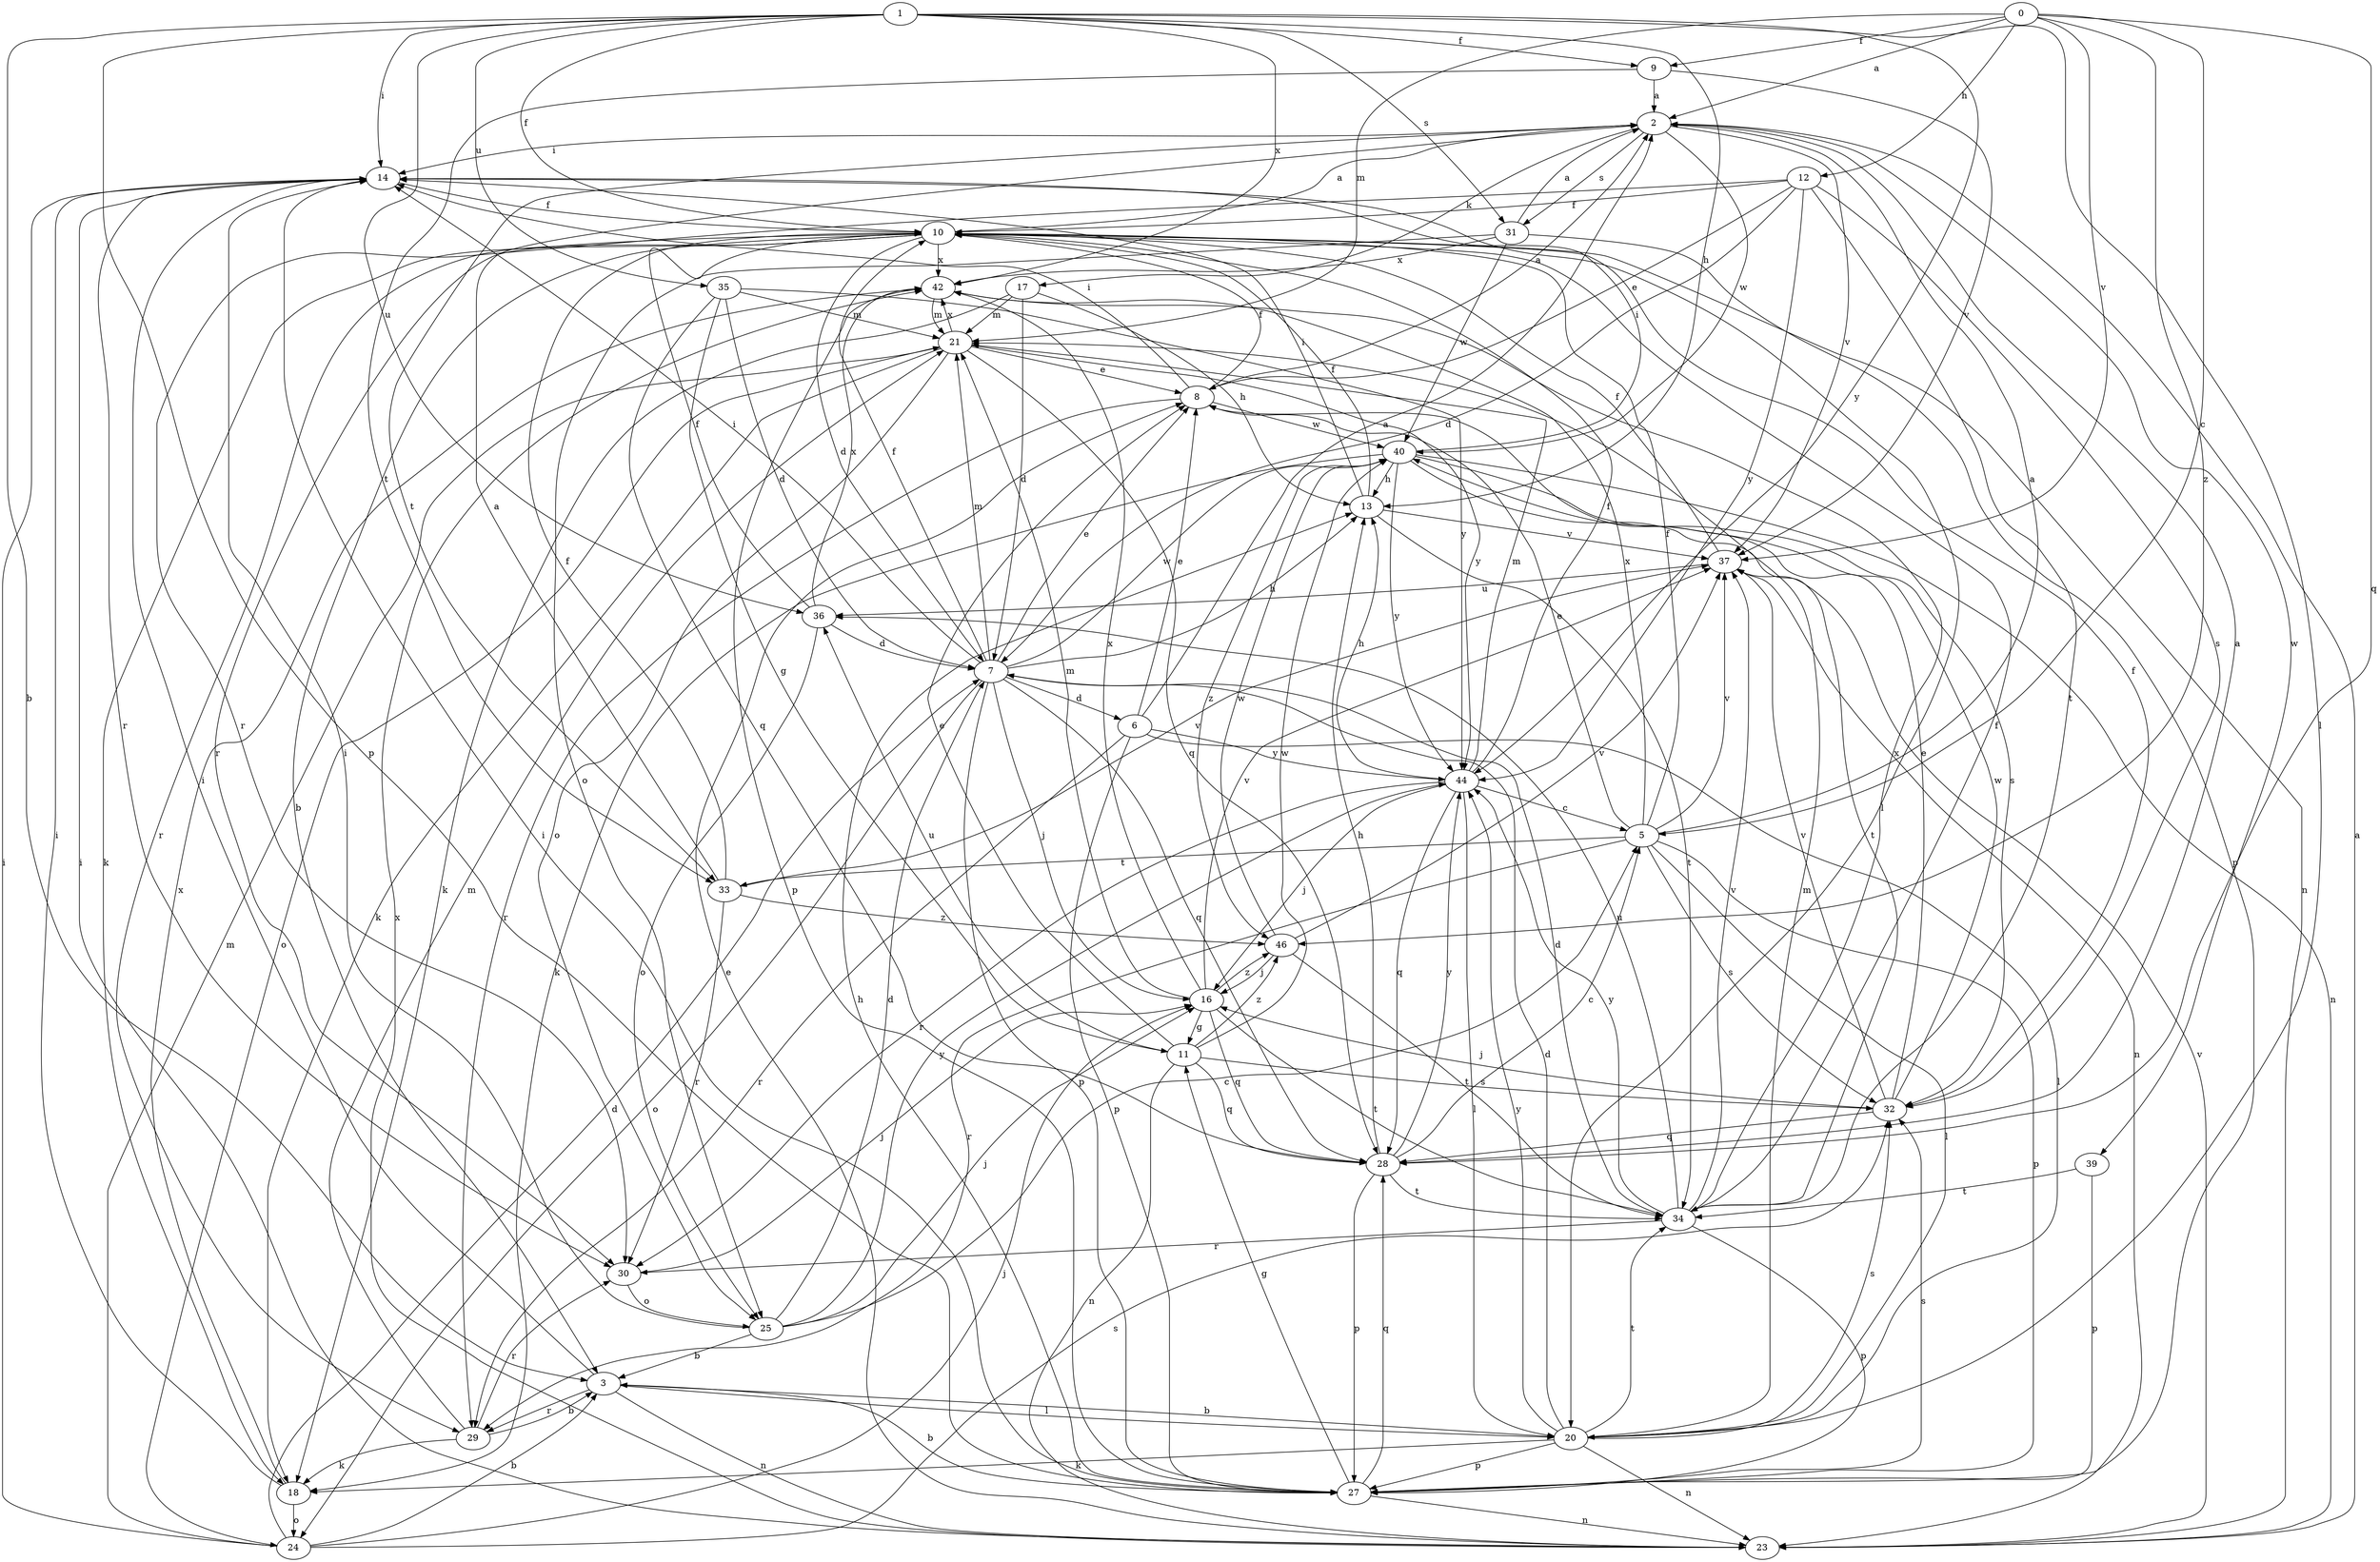 strict digraph  {
0;
1;
2;
3;
5;
6;
7;
8;
9;
10;
11;
12;
13;
14;
16;
17;
18;
20;
21;
23;
24;
25;
27;
28;
29;
30;
31;
32;
33;
34;
35;
36;
37;
39;
40;
42;
44;
46;
0 -> 2  [label=a];
0 -> 5  [label=c];
0 -> 9  [label=f];
0 -> 12  [label=h];
0 -> 21  [label=m];
0 -> 28  [label=q];
0 -> 37  [label=v];
0 -> 46  [label=z];
1 -> 3  [label=b];
1 -> 9  [label=f];
1 -> 10  [label=f];
1 -> 13  [label=h];
1 -> 14  [label=i];
1 -> 20  [label=l];
1 -> 27  [label=p];
1 -> 31  [label=s];
1 -> 35  [label=u];
1 -> 36  [label=u];
1 -> 42  [label=x];
1 -> 44  [label=y];
2 -> 14  [label=i];
2 -> 17  [label=k];
2 -> 31  [label=s];
2 -> 33  [label=t];
2 -> 37  [label=v];
2 -> 39  [label=w];
2 -> 40  [label=w];
3 -> 14  [label=i];
3 -> 20  [label=l];
3 -> 23  [label=n];
3 -> 29  [label=r];
5 -> 2  [label=a];
5 -> 8  [label=e];
5 -> 10  [label=f];
5 -> 20  [label=l];
5 -> 27  [label=p];
5 -> 29  [label=r];
5 -> 32  [label=s];
5 -> 33  [label=t];
5 -> 37  [label=v];
5 -> 42  [label=x];
6 -> 2  [label=a];
6 -> 8  [label=e];
6 -> 20  [label=l];
6 -> 27  [label=p];
6 -> 29  [label=r];
6 -> 44  [label=y];
7 -> 6  [label=d];
7 -> 8  [label=e];
7 -> 10  [label=f];
7 -> 13  [label=h];
7 -> 14  [label=i];
7 -> 16  [label=j];
7 -> 21  [label=m];
7 -> 24  [label=o];
7 -> 27  [label=p];
7 -> 28  [label=q];
7 -> 40  [label=w];
8 -> 2  [label=a];
8 -> 10  [label=f];
8 -> 14  [label=i];
8 -> 29  [label=r];
8 -> 40  [label=w];
9 -> 2  [label=a];
9 -> 33  [label=t];
9 -> 37  [label=v];
10 -> 2  [label=a];
10 -> 3  [label=b];
10 -> 7  [label=d];
10 -> 18  [label=k];
10 -> 23  [label=n];
10 -> 29  [label=r];
10 -> 30  [label=r];
10 -> 42  [label=x];
11 -> 8  [label=e];
11 -> 23  [label=n];
11 -> 28  [label=q];
11 -> 32  [label=s];
11 -> 36  [label=u];
11 -> 40  [label=w];
11 -> 46  [label=z];
12 -> 7  [label=d];
12 -> 8  [label=e];
12 -> 10  [label=f];
12 -> 30  [label=r];
12 -> 32  [label=s];
12 -> 34  [label=t];
12 -> 44  [label=y];
13 -> 10  [label=f];
13 -> 14  [label=i];
13 -> 34  [label=t];
13 -> 37  [label=v];
14 -> 10  [label=f];
14 -> 20  [label=l];
14 -> 30  [label=r];
16 -> 11  [label=g];
16 -> 21  [label=m];
16 -> 28  [label=q];
16 -> 34  [label=t];
16 -> 37  [label=v];
16 -> 42  [label=x];
16 -> 46  [label=z];
17 -> 7  [label=d];
17 -> 13  [label=h];
17 -> 18  [label=k];
17 -> 21  [label=m];
18 -> 14  [label=i];
18 -> 24  [label=o];
18 -> 42  [label=x];
20 -> 3  [label=b];
20 -> 7  [label=d];
20 -> 18  [label=k];
20 -> 21  [label=m];
20 -> 23  [label=n];
20 -> 27  [label=p];
20 -> 32  [label=s];
20 -> 34  [label=t];
20 -> 44  [label=y];
21 -> 8  [label=e];
21 -> 18  [label=k];
21 -> 24  [label=o];
21 -> 25  [label=o];
21 -> 28  [label=q];
21 -> 42  [label=x];
21 -> 44  [label=y];
23 -> 2  [label=a];
23 -> 8  [label=e];
23 -> 14  [label=i];
23 -> 37  [label=v];
23 -> 42  [label=x];
24 -> 3  [label=b];
24 -> 7  [label=d];
24 -> 14  [label=i];
24 -> 16  [label=j];
24 -> 21  [label=m];
24 -> 32  [label=s];
25 -> 3  [label=b];
25 -> 5  [label=c];
25 -> 7  [label=d];
25 -> 14  [label=i];
25 -> 16  [label=j];
25 -> 44  [label=y];
27 -> 3  [label=b];
27 -> 11  [label=g];
27 -> 13  [label=h];
27 -> 14  [label=i];
27 -> 23  [label=n];
27 -> 28  [label=q];
27 -> 32  [label=s];
28 -> 2  [label=a];
28 -> 5  [label=c];
28 -> 13  [label=h];
28 -> 27  [label=p];
28 -> 34  [label=t];
28 -> 44  [label=y];
29 -> 3  [label=b];
29 -> 18  [label=k];
29 -> 21  [label=m];
29 -> 30  [label=r];
30 -> 16  [label=j];
30 -> 25  [label=o];
31 -> 2  [label=a];
31 -> 25  [label=o];
31 -> 27  [label=p];
31 -> 40  [label=w];
31 -> 42  [label=x];
32 -> 8  [label=e];
32 -> 10  [label=f];
32 -> 16  [label=j];
32 -> 28  [label=q];
32 -> 37  [label=v];
32 -> 40  [label=w];
33 -> 2  [label=a];
33 -> 10  [label=f];
33 -> 30  [label=r];
33 -> 37  [label=v];
33 -> 46  [label=z];
34 -> 7  [label=d];
34 -> 10  [label=f];
34 -> 27  [label=p];
34 -> 30  [label=r];
34 -> 36  [label=u];
34 -> 37  [label=v];
34 -> 42  [label=x];
34 -> 44  [label=y];
35 -> 7  [label=d];
35 -> 11  [label=g];
35 -> 21  [label=m];
35 -> 28  [label=q];
35 -> 44  [label=y];
36 -> 7  [label=d];
36 -> 10  [label=f];
36 -> 25  [label=o];
36 -> 42  [label=x];
37 -> 10  [label=f];
37 -> 23  [label=n];
37 -> 36  [label=u];
39 -> 27  [label=p];
39 -> 34  [label=t];
40 -> 13  [label=h];
40 -> 14  [label=i];
40 -> 18  [label=k];
40 -> 23  [label=n];
40 -> 32  [label=s];
40 -> 34  [label=t];
40 -> 44  [label=y];
40 -> 46  [label=z];
42 -> 21  [label=m];
42 -> 27  [label=p];
44 -> 5  [label=c];
44 -> 10  [label=f];
44 -> 13  [label=h];
44 -> 16  [label=j];
44 -> 20  [label=l];
44 -> 21  [label=m];
44 -> 28  [label=q];
44 -> 30  [label=r];
46 -> 16  [label=j];
46 -> 34  [label=t];
46 -> 37  [label=v];
46 -> 40  [label=w];
}

